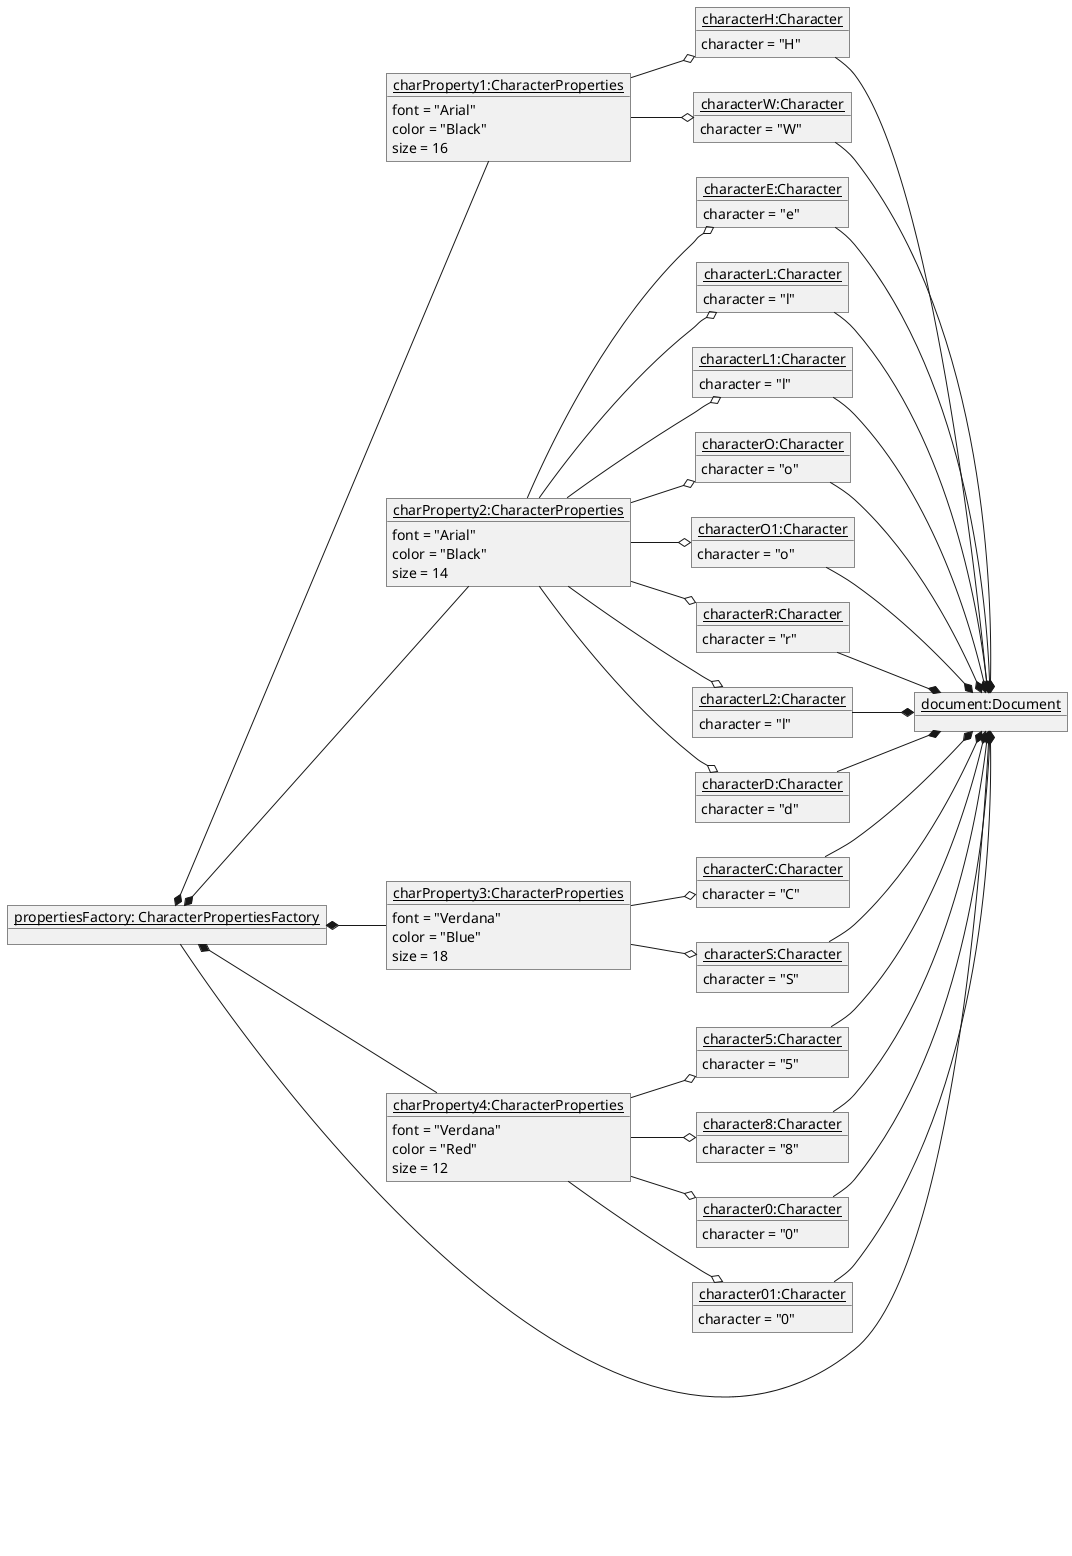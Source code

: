 @startuml
'https://plantuml.com/object-diagram
left to right direction

object "<u>characterH:Character</u>" as characterH{
character = "H"
}
object "<u>characterE:Character</u>" as characterE{
character = "e"
}
object "<u>characterL:Character</u>" as characterL{
character = "l"
}
object "<u>characterL1:Character</u>" as characterL1{
character = "l"
}
object "<u>characterO:Character</u>" as characterO{
character = "o"
}
object "<u>characterW:Character</u>" as characterW{
character = "W"
}
object "<u>characterO1:Character</u>" as characterO1{
character = "o"
}
object "<u>characterR:Character</u>" as characterR{
character = "r"
}
object "<u>characterL2:Character</u>" as characterL2{
character = "l"
}
object "<u>characterD:Character</u>" as characterD{
character = "d"
}
object "<u>characterC:Character</u>" as characterC{
character = "C"
}
object "<u>characterS:Character</u>" as characterS{
character = "S"
}
object "<u>character5:Character</u>" as character5{
character = "5"
}
object "<u>character8:Character</u>" as character8{
character = "8"
}
object "<u>character0:Character</u>" as character0{
character = "0"
}
object "<u>character01:Character</u>" as character01{
character = "0"
}

object "<u>charProperty1:CharacterProperties</u>" as charProperty1{
font = "Arial"
color = "Black"
size = 16
}

object "<u>charProperty2:CharacterProperties</u>" as charProperty2{
font = "Arial"
color = "Black"
size = 14
}

object "<u>charProperty3:CharacterProperties</u>" as charProperty3{
font = "Verdana"
color = "Blue"
size = 18
}

object "<u>charProperty4:CharacterProperties</u>" as charProperty4{
font = "Verdana"
color = "Red"
size = 12
}

object "<u>document:Document</u>" as document{
}



object "<u>propertiesFactory: CharacterPropertiesFactory</u>" as propertiesFactory{
}

propertiesFactory --* document


propertiesFactory *-- charProperty1
propertiesFactory *-- charProperty2
propertiesFactory *-- charProperty3
propertiesFactory *-- charProperty4

charProperty1 --o characterH
charProperty2 --o characterE
charProperty2 --o characterL
charProperty2 --o characterL1
charProperty2 --o characterO
charProperty1 --o characterW
charProperty2 --o characterO1
charProperty2 --o characterR
charProperty2 --o characterL2
charProperty2 --o characterD
charProperty3 --o characterC
charProperty3 --o characterS
charProperty4 --o character5
charProperty4 --o character8
charProperty4 --o character0
charProperty4 --o character01

 characterH  --* document
 characterE  --* document
 characterL  --* document
 characterL1 --* document
 characterO  --* document
 characterW  --* document
 characterO1 --* document
 characterR  --* document
 characterL2 --* document
 characterD  --* document
 characterC  --* document
 characterS  --* document
 character5  --* document
 character8  --* document
 character0  --* document
 character01 --* document

@enduml
